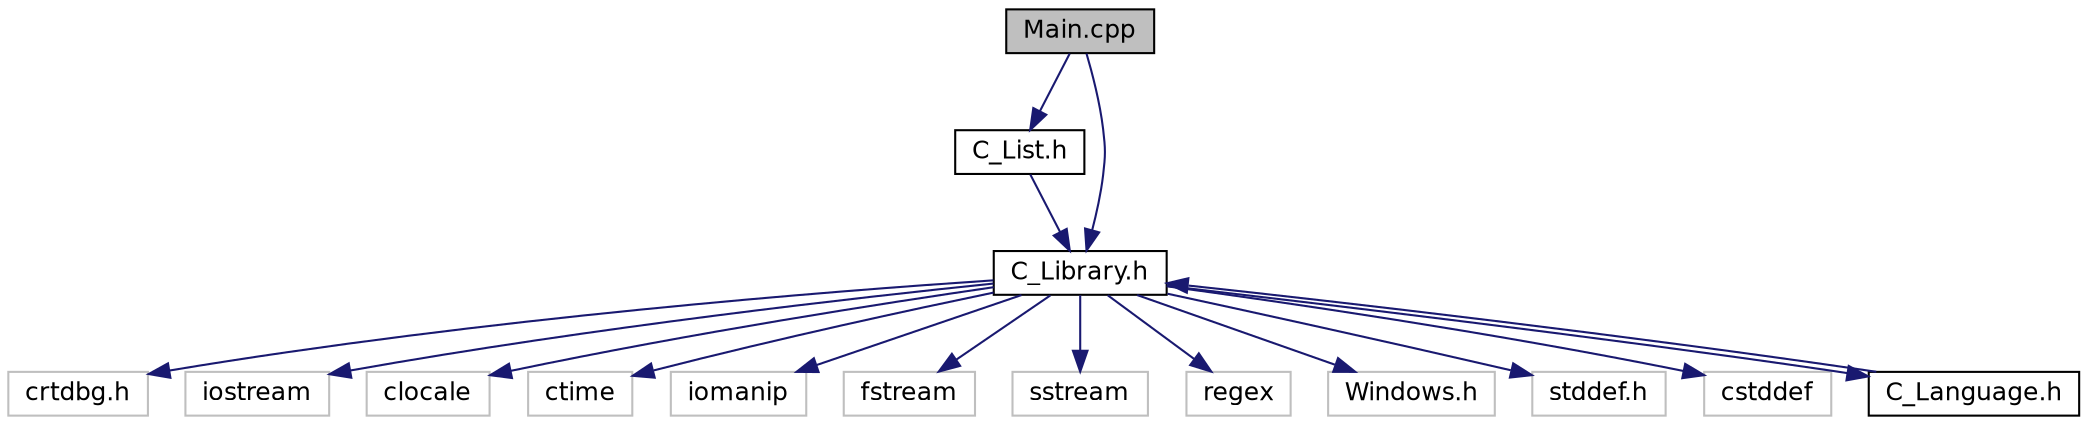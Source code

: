 digraph "Main.cpp"
{
 // LATEX_PDF_SIZE
  edge [fontname="Helvetica",fontsize="12",labelfontname="Helvetica",labelfontsize="12"];
  node [fontname="Helvetica",fontsize="12",shape=record];
  Node1 [label="Main.cpp",height=0.2,width=0.4,color="black", fillcolor="grey75", style="filled", fontcolor="black",tooltip=" "];
  Node1 -> Node2 [color="midnightblue",fontsize="12",style="solid",fontname="Helvetica"];
  Node2 [label="C_List.h",height=0.2,width=0.4,color="black", fillcolor="white", style="filled",URL="$_c___list_8h.html",tooltip=" "];
  Node2 -> Node3 [color="midnightblue",fontsize="12",style="solid",fontname="Helvetica"];
  Node3 [label="C_Library.h",height=0.2,width=0.4,color="black", fillcolor="white", style="filled",URL="$_c___library_8h.html",tooltip=" "];
  Node3 -> Node4 [color="midnightblue",fontsize="12",style="solid",fontname="Helvetica"];
  Node4 [label="crtdbg.h",height=0.2,width=0.4,color="grey75", fillcolor="white", style="filled",tooltip=" "];
  Node3 -> Node5 [color="midnightblue",fontsize="12",style="solid",fontname="Helvetica"];
  Node5 [label="iostream",height=0.2,width=0.4,color="grey75", fillcolor="white", style="filled",tooltip=" "];
  Node3 -> Node6 [color="midnightblue",fontsize="12",style="solid",fontname="Helvetica"];
  Node6 [label="clocale",height=0.2,width=0.4,color="grey75", fillcolor="white", style="filled",tooltip=" "];
  Node3 -> Node7 [color="midnightblue",fontsize="12",style="solid",fontname="Helvetica"];
  Node7 [label="ctime",height=0.2,width=0.4,color="grey75", fillcolor="white", style="filled",tooltip=" "];
  Node3 -> Node8 [color="midnightblue",fontsize="12",style="solid",fontname="Helvetica"];
  Node8 [label="iomanip",height=0.2,width=0.4,color="grey75", fillcolor="white", style="filled",tooltip=" "];
  Node3 -> Node9 [color="midnightblue",fontsize="12",style="solid",fontname="Helvetica"];
  Node9 [label="fstream",height=0.2,width=0.4,color="grey75", fillcolor="white", style="filled",tooltip=" "];
  Node3 -> Node10 [color="midnightblue",fontsize="12",style="solid",fontname="Helvetica"];
  Node10 [label="sstream",height=0.2,width=0.4,color="grey75", fillcolor="white", style="filled",tooltip=" "];
  Node3 -> Node11 [color="midnightblue",fontsize="12",style="solid",fontname="Helvetica"];
  Node11 [label="regex",height=0.2,width=0.4,color="grey75", fillcolor="white", style="filled",tooltip=" "];
  Node3 -> Node12 [color="midnightblue",fontsize="12",style="solid",fontname="Helvetica"];
  Node12 [label="Windows.h",height=0.2,width=0.4,color="grey75", fillcolor="white", style="filled",tooltip=" "];
  Node3 -> Node13 [color="midnightblue",fontsize="12",style="solid",fontname="Helvetica"];
  Node13 [label="stddef.h",height=0.2,width=0.4,color="grey75", fillcolor="white", style="filled",tooltip=" "];
  Node3 -> Node14 [color="midnightblue",fontsize="12",style="solid",fontname="Helvetica"];
  Node14 [label="cstddef",height=0.2,width=0.4,color="grey75", fillcolor="white", style="filled",tooltip=" "];
  Node3 -> Node15 [color="midnightblue",fontsize="12",style="solid",fontname="Helvetica"];
  Node15 [label="C_Language.h",height=0.2,width=0.4,color="black", fillcolor="white", style="filled",URL="$_c___language_8h.html",tooltip=" "];
  Node15 -> Node3 [color="midnightblue",fontsize="12",style="solid",fontname="Helvetica"];
  Node1 -> Node3 [color="midnightblue",fontsize="12",style="solid",fontname="Helvetica"];
}
